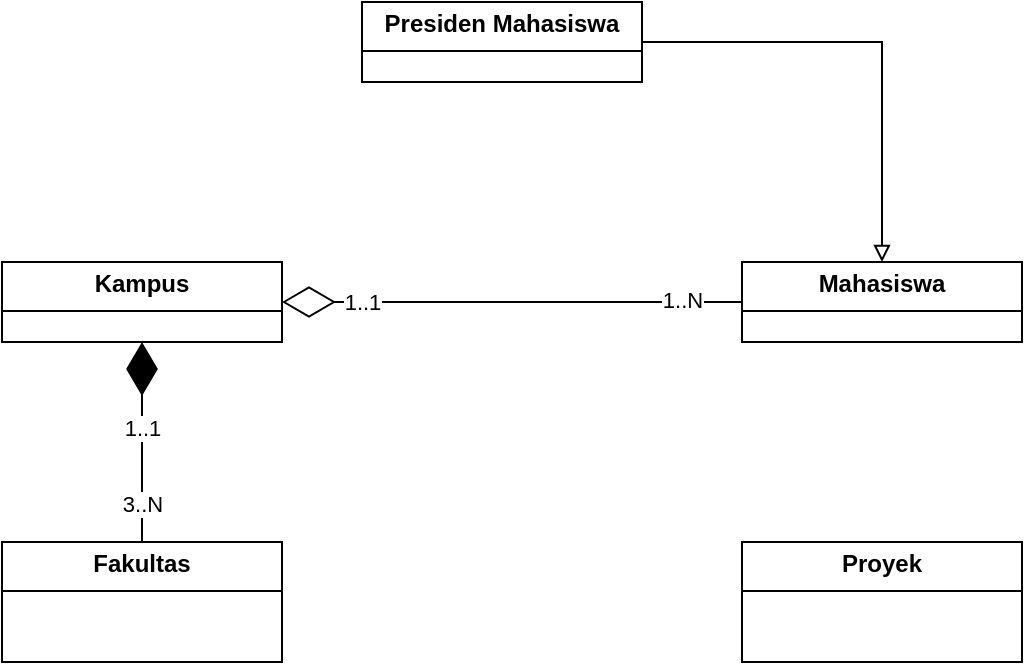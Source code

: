 <mxfile version="24.7.17">
  <diagram id="C5RBs43oDa-KdzZeNtuy" name="Page-1">
    <mxGraphModel dx="1034" dy="492" grid="1" gridSize="10" guides="1" tooltips="1" connect="1" arrows="1" fold="1" page="1" pageScale="1" pageWidth="827" pageHeight="1169" math="0" shadow="0">
      <root>
        <mxCell id="WIyWlLk6GJQsqaUBKTNV-0" />
        <mxCell id="WIyWlLk6GJQsqaUBKTNV-1" parent="WIyWlLk6GJQsqaUBKTNV-0" />
        <mxCell id="IElqo6GKpuBOG9hHBnad-0" value="&lt;p style=&quot;margin:0px;margin-top:4px;text-align:center;&quot;&gt;&lt;b&gt;Kampus&lt;/b&gt;&lt;/p&gt;&lt;hr size=&quot;1&quot; style=&quot;border-style:solid;&quot;&gt;&lt;div style=&quot;height:2px;&quot;&gt;&lt;/div&gt;" style="verticalAlign=top;align=left;overflow=fill;html=1;whiteSpace=wrap;" vertex="1" parent="WIyWlLk6GJQsqaUBKTNV-1">
          <mxGeometry x="130" y="220" width="140" height="40" as="geometry" />
        </mxCell>
        <mxCell id="IElqo6GKpuBOG9hHBnad-1" value="&lt;p style=&quot;margin:0px;margin-top:4px;text-align:center;&quot;&gt;&lt;b&gt;Mahasiswa&lt;/b&gt;&lt;/p&gt;&lt;hr size=&quot;1&quot; style=&quot;border-style:solid;&quot;&gt;&lt;div style=&quot;height:2px;&quot;&gt;&lt;/div&gt;" style="verticalAlign=top;align=left;overflow=fill;html=1;whiteSpace=wrap;" vertex="1" parent="WIyWlLk6GJQsqaUBKTNV-1">
          <mxGeometry x="500" y="220" width="140" height="40" as="geometry" />
        </mxCell>
        <mxCell id="IElqo6GKpuBOG9hHBnad-2" value="&lt;p style=&quot;margin:0px;margin-top:4px;text-align:center;&quot;&gt;&lt;b&gt;Fakultas&lt;/b&gt;&lt;/p&gt;&lt;hr size=&quot;1&quot; style=&quot;border-style:solid;&quot;&gt;&lt;div style=&quot;height:2px;&quot;&gt;&lt;/div&gt;" style="verticalAlign=top;align=left;overflow=fill;html=1;whiteSpace=wrap;" vertex="1" parent="WIyWlLk6GJQsqaUBKTNV-1">
          <mxGeometry x="130" y="360" width="140" height="60" as="geometry" />
        </mxCell>
        <mxCell id="IElqo6GKpuBOG9hHBnad-3" value="&lt;p style=&quot;margin:0px;margin-top:4px;text-align:center;&quot;&gt;&lt;b&gt;Proyek&lt;/b&gt;&lt;/p&gt;&lt;hr size=&quot;1&quot; style=&quot;border-style:solid;&quot;&gt;&lt;div style=&quot;height:2px;&quot;&gt;&lt;/div&gt;" style="verticalAlign=top;align=left;overflow=fill;html=1;whiteSpace=wrap;" vertex="1" parent="WIyWlLk6GJQsqaUBKTNV-1">
          <mxGeometry x="500" y="360" width="140" height="60" as="geometry" />
        </mxCell>
        <mxCell id="IElqo6GKpuBOG9hHBnad-4" value="&lt;p style=&quot;margin:0px;margin-top:4px;text-align:center;&quot;&gt;&lt;b&gt;Presiden Mahasiswa&lt;/b&gt;&lt;/p&gt;&lt;hr size=&quot;1&quot; style=&quot;border-style:solid;&quot;&gt;&lt;div style=&quot;height:2px;&quot;&gt;&lt;/div&gt;" style="verticalAlign=top;align=left;overflow=fill;html=1;whiteSpace=wrap;" vertex="1" parent="WIyWlLk6GJQsqaUBKTNV-1">
          <mxGeometry x="310" y="90" width="140" height="40" as="geometry" />
        </mxCell>
        <mxCell id="IElqo6GKpuBOG9hHBnad-5" value="" style="endArrow=block;html=1;endFill=0;edgeStyle=elbowEdgeStyle;elbow=vertical;rounded=0;exitX=1;exitY=0.5;exitDx=0;exitDy=0;entryX=0.5;entryY=0;entryDx=0;entryDy=0;" edge="1" parent="WIyWlLk6GJQsqaUBKTNV-1" source="IElqo6GKpuBOG9hHBnad-4" target="IElqo6GKpuBOG9hHBnad-1">
          <mxGeometry width="160" relative="1" as="geometry">
            <mxPoint x="440" y="310" as="sourcePoint" />
            <mxPoint x="580" y="216" as="targetPoint" />
            <Array as="points">
              <mxPoint x="510" y="110" />
            </Array>
          </mxGeometry>
        </mxCell>
        <mxCell id="IElqo6GKpuBOG9hHBnad-6" value="" style="endArrow=diamondThin;endFill=1;endSize=24;html=1;rounded=0;entryX=0.5;entryY=1;entryDx=0;entryDy=0;exitX=0.5;exitY=0;exitDx=0;exitDy=0;" edge="1" parent="WIyWlLk6GJQsqaUBKTNV-1" source="IElqo6GKpuBOG9hHBnad-2" target="IElqo6GKpuBOG9hHBnad-0">
          <mxGeometry width="160" relative="1" as="geometry">
            <mxPoint x="380" y="290" as="sourcePoint" />
            <mxPoint x="540" y="290" as="targetPoint" />
          </mxGeometry>
        </mxCell>
        <mxCell id="IElqo6GKpuBOG9hHBnad-7" value="1..1" style="edgeLabel;html=1;align=center;verticalAlign=middle;resizable=0;points=[];" vertex="1" connectable="0" parent="IElqo6GKpuBOG9hHBnad-6">
          <mxGeometry x="0.142" relative="1" as="geometry">
            <mxPoint as="offset" />
          </mxGeometry>
        </mxCell>
        <mxCell id="IElqo6GKpuBOG9hHBnad-10" value="3..N" style="edgeLabel;html=1;align=center;verticalAlign=middle;resizable=0;points=[];" vertex="1" connectable="0" parent="IElqo6GKpuBOG9hHBnad-6">
          <mxGeometry x="-0.624" relative="1" as="geometry">
            <mxPoint as="offset" />
          </mxGeometry>
        </mxCell>
        <mxCell id="IElqo6GKpuBOG9hHBnad-11" value="" style="endArrow=diamondThin;endFill=0;endSize=24;html=1;rounded=0;entryX=1;entryY=0.5;entryDx=0;entryDy=0;exitX=0;exitY=0.5;exitDx=0;exitDy=0;" edge="1" parent="WIyWlLk6GJQsqaUBKTNV-1" source="IElqo6GKpuBOG9hHBnad-1" target="IElqo6GKpuBOG9hHBnad-0">
          <mxGeometry width="160" relative="1" as="geometry">
            <mxPoint x="300" y="320" as="sourcePoint" />
            <mxPoint x="460" y="320" as="targetPoint" />
          </mxGeometry>
        </mxCell>
        <mxCell id="IElqo6GKpuBOG9hHBnad-12" value="1..1" style="edgeLabel;html=1;align=center;verticalAlign=middle;resizable=0;points=[];" vertex="1" connectable="0" parent="IElqo6GKpuBOG9hHBnad-11">
          <mxGeometry x="0.716" y="2" relative="1" as="geometry">
            <mxPoint x="7" y="-2" as="offset" />
          </mxGeometry>
        </mxCell>
        <mxCell id="IElqo6GKpuBOG9hHBnad-13" value="1..N" style="edgeLabel;html=1;align=center;verticalAlign=middle;resizable=0;points=[];" vertex="1" connectable="0" parent="IElqo6GKpuBOG9hHBnad-11">
          <mxGeometry x="-0.816" y="-1" relative="1" as="geometry">
            <mxPoint x="-9" as="offset" />
          </mxGeometry>
        </mxCell>
      </root>
    </mxGraphModel>
  </diagram>
</mxfile>
